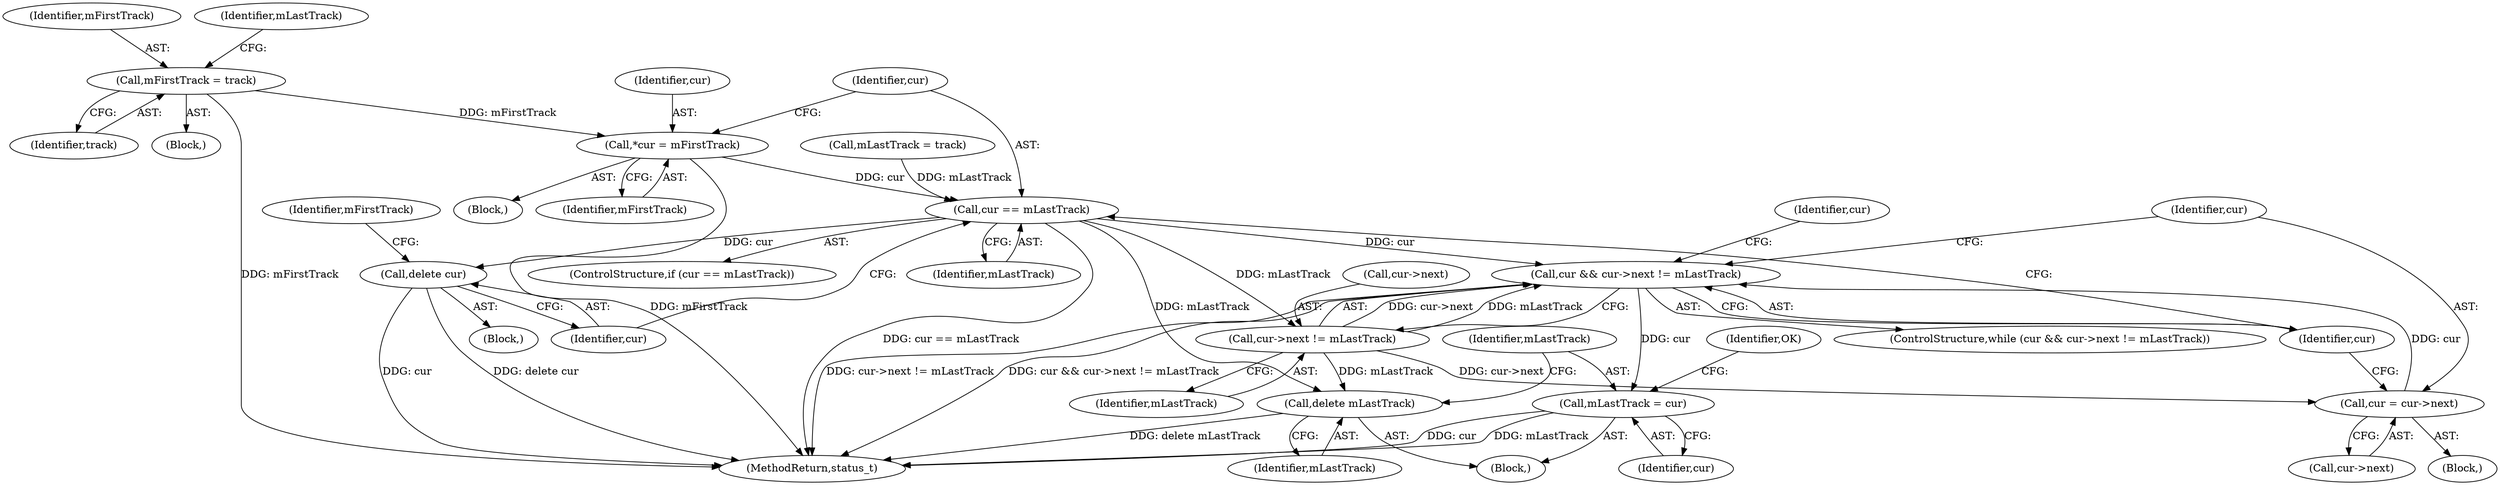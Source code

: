 digraph "0_Android_6fe85f7e15203e48df2cc3e8e1c4bc6ad49dc968@pointer" {
"1000516" [label="(Call,*cur = mFirstTrack)"];
"1000442" [label="(Call,mFirstTrack = track)"];
"1000520" [label="(Call,cur == mLastTrack)"];
"1000524" [label="(Call,delete cur)"];
"1000534" [label="(Call,cur && cur->next != mLastTrack)"];
"1000554" [label="(Call,mLastTrack = cur)"];
"1000536" [label="(Call,cur->next != mLastTrack)"];
"1000542" [label="(Call,cur = cur->next)"];
"1000552" [label="(Call,delete mLastTrack)"];
"1000553" [label="(Identifier,mLastTrack)"];
"1000443" [label="(Identifier,mFirstTrack)"];
"1000524" [label="(Call,delete cur)"];
"1000558" [label="(Identifier,OK)"];
"1000552" [label="(Call,delete mLastTrack)"];
"1000533" [label="(ControlStructure,while (cur && cur->next != mLastTrack))"];
"1000523" [label="(Block,)"];
"1000516" [label="(Call,*cur = mFirstTrack)"];
"1000556" [label="(Identifier,cur)"];
"1000441" [label="(Block,)"];
"1000446" [label="(Identifier,mLastTrack)"];
"1000527" [label="(Identifier,mFirstTrack)"];
"1000542" [label="(Call,cur = cur->next)"];
"1002927" [label="(MethodReturn,status_t)"];
"1000520" [label="(Call,cur == mLastTrack)"];
"1000518" [label="(Identifier,mFirstTrack)"];
"1000522" [label="(Identifier,mLastTrack)"];
"1000543" [label="(Identifier,cur)"];
"1000521" [label="(Identifier,cur)"];
"1000541" [label="(Block,)"];
"1000544" [label="(Call,cur->next)"];
"1000517" [label="(Identifier,cur)"];
"1000549" [label="(Identifier,cur)"];
"1000537" [label="(Call,cur->next)"];
"1000514" [label="(Block,)"];
"1000444" [label="(Identifier,track)"];
"1000536" [label="(Call,cur->next != mLastTrack)"];
"1000535" [label="(Identifier,cur)"];
"1000442" [label="(Call,mFirstTrack = track)"];
"1000555" [label="(Identifier,mLastTrack)"];
"1000534" [label="(Call,cur && cur->next != mLastTrack)"];
"1000525" [label="(Identifier,cur)"];
"1000540" [label="(Identifier,mLastTrack)"];
"1000445" [label="(Call,mLastTrack = track)"];
"1000554" [label="(Call,mLastTrack = cur)"];
"1000519" [label="(ControlStructure,if (cur == mLastTrack))"];
"1000532" [label="(Block,)"];
"1000516" -> "1000514"  [label="AST: "];
"1000516" -> "1000518"  [label="CFG: "];
"1000517" -> "1000516"  [label="AST: "];
"1000518" -> "1000516"  [label="AST: "];
"1000521" -> "1000516"  [label="CFG: "];
"1000516" -> "1002927"  [label="DDG: mFirstTrack"];
"1000442" -> "1000516"  [label="DDG: mFirstTrack"];
"1000516" -> "1000520"  [label="DDG: cur"];
"1000442" -> "1000441"  [label="AST: "];
"1000442" -> "1000444"  [label="CFG: "];
"1000443" -> "1000442"  [label="AST: "];
"1000444" -> "1000442"  [label="AST: "];
"1000446" -> "1000442"  [label="CFG: "];
"1000442" -> "1002927"  [label="DDG: mFirstTrack"];
"1000520" -> "1000519"  [label="AST: "];
"1000520" -> "1000522"  [label="CFG: "];
"1000521" -> "1000520"  [label="AST: "];
"1000522" -> "1000520"  [label="AST: "];
"1000525" -> "1000520"  [label="CFG: "];
"1000535" -> "1000520"  [label="CFG: "];
"1000520" -> "1002927"  [label="DDG: cur == mLastTrack"];
"1000445" -> "1000520"  [label="DDG: mLastTrack"];
"1000520" -> "1000524"  [label="DDG: cur"];
"1000520" -> "1000534"  [label="DDG: cur"];
"1000520" -> "1000536"  [label="DDG: mLastTrack"];
"1000520" -> "1000552"  [label="DDG: mLastTrack"];
"1000524" -> "1000523"  [label="AST: "];
"1000524" -> "1000525"  [label="CFG: "];
"1000525" -> "1000524"  [label="AST: "];
"1000527" -> "1000524"  [label="CFG: "];
"1000524" -> "1002927"  [label="DDG: cur"];
"1000524" -> "1002927"  [label="DDG: delete cur"];
"1000534" -> "1000533"  [label="AST: "];
"1000534" -> "1000535"  [label="CFG: "];
"1000534" -> "1000536"  [label="CFG: "];
"1000535" -> "1000534"  [label="AST: "];
"1000536" -> "1000534"  [label="AST: "];
"1000543" -> "1000534"  [label="CFG: "];
"1000549" -> "1000534"  [label="CFG: "];
"1000534" -> "1002927"  [label="DDG: cur->next != mLastTrack"];
"1000534" -> "1002927"  [label="DDG: cur && cur->next != mLastTrack"];
"1000542" -> "1000534"  [label="DDG: cur"];
"1000536" -> "1000534"  [label="DDG: cur->next"];
"1000536" -> "1000534"  [label="DDG: mLastTrack"];
"1000534" -> "1000554"  [label="DDG: cur"];
"1000554" -> "1000532"  [label="AST: "];
"1000554" -> "1000556"  [label="CFG: "];
"1000555" -> "1000554"  [label="AST: "];
"1000556" -> "1000554"  [label="AST: "];
"1000558" -> "1000554"  [label="CFG: "];
"1000554" -> "1002927"  [label="DDG: mLastTrack"];
"1000554" -> "1002927"  [label="DDG: cur"];
"1000536" -> "1000540"  [label="CFG: "];
"1000537" -> "1000536"  [label="AST: "];
"1000540" -> "1000536"  [label="AST: "];
"1000536" -> "1000542"  [label="DDG: cur->next"];
"1000536" -> "1000552"  [label="DDG: mLastTrack"];
"1000542" -> "1000541"  [label="AST: "];
"1000542" -> "1000544"  [label="CFG: "];
"1000543" -> "1000542"  [label="AST: "];
"1000544" -> "1000542"  [label="AST: "];
"1000535" -> "1000542"  [label="CFG: "];
"1000552" -> "1000532"  [label="AST: "];
"1000552" -> "1000553"  [label="CFG: "];
"1000553" -> "1000552"  [label="AST: "];
"1000555" -> "1000552"  [label="CFG: "];
"1000552" -> "1002927"  [label="DDG: delete mLastTrack"];
}
